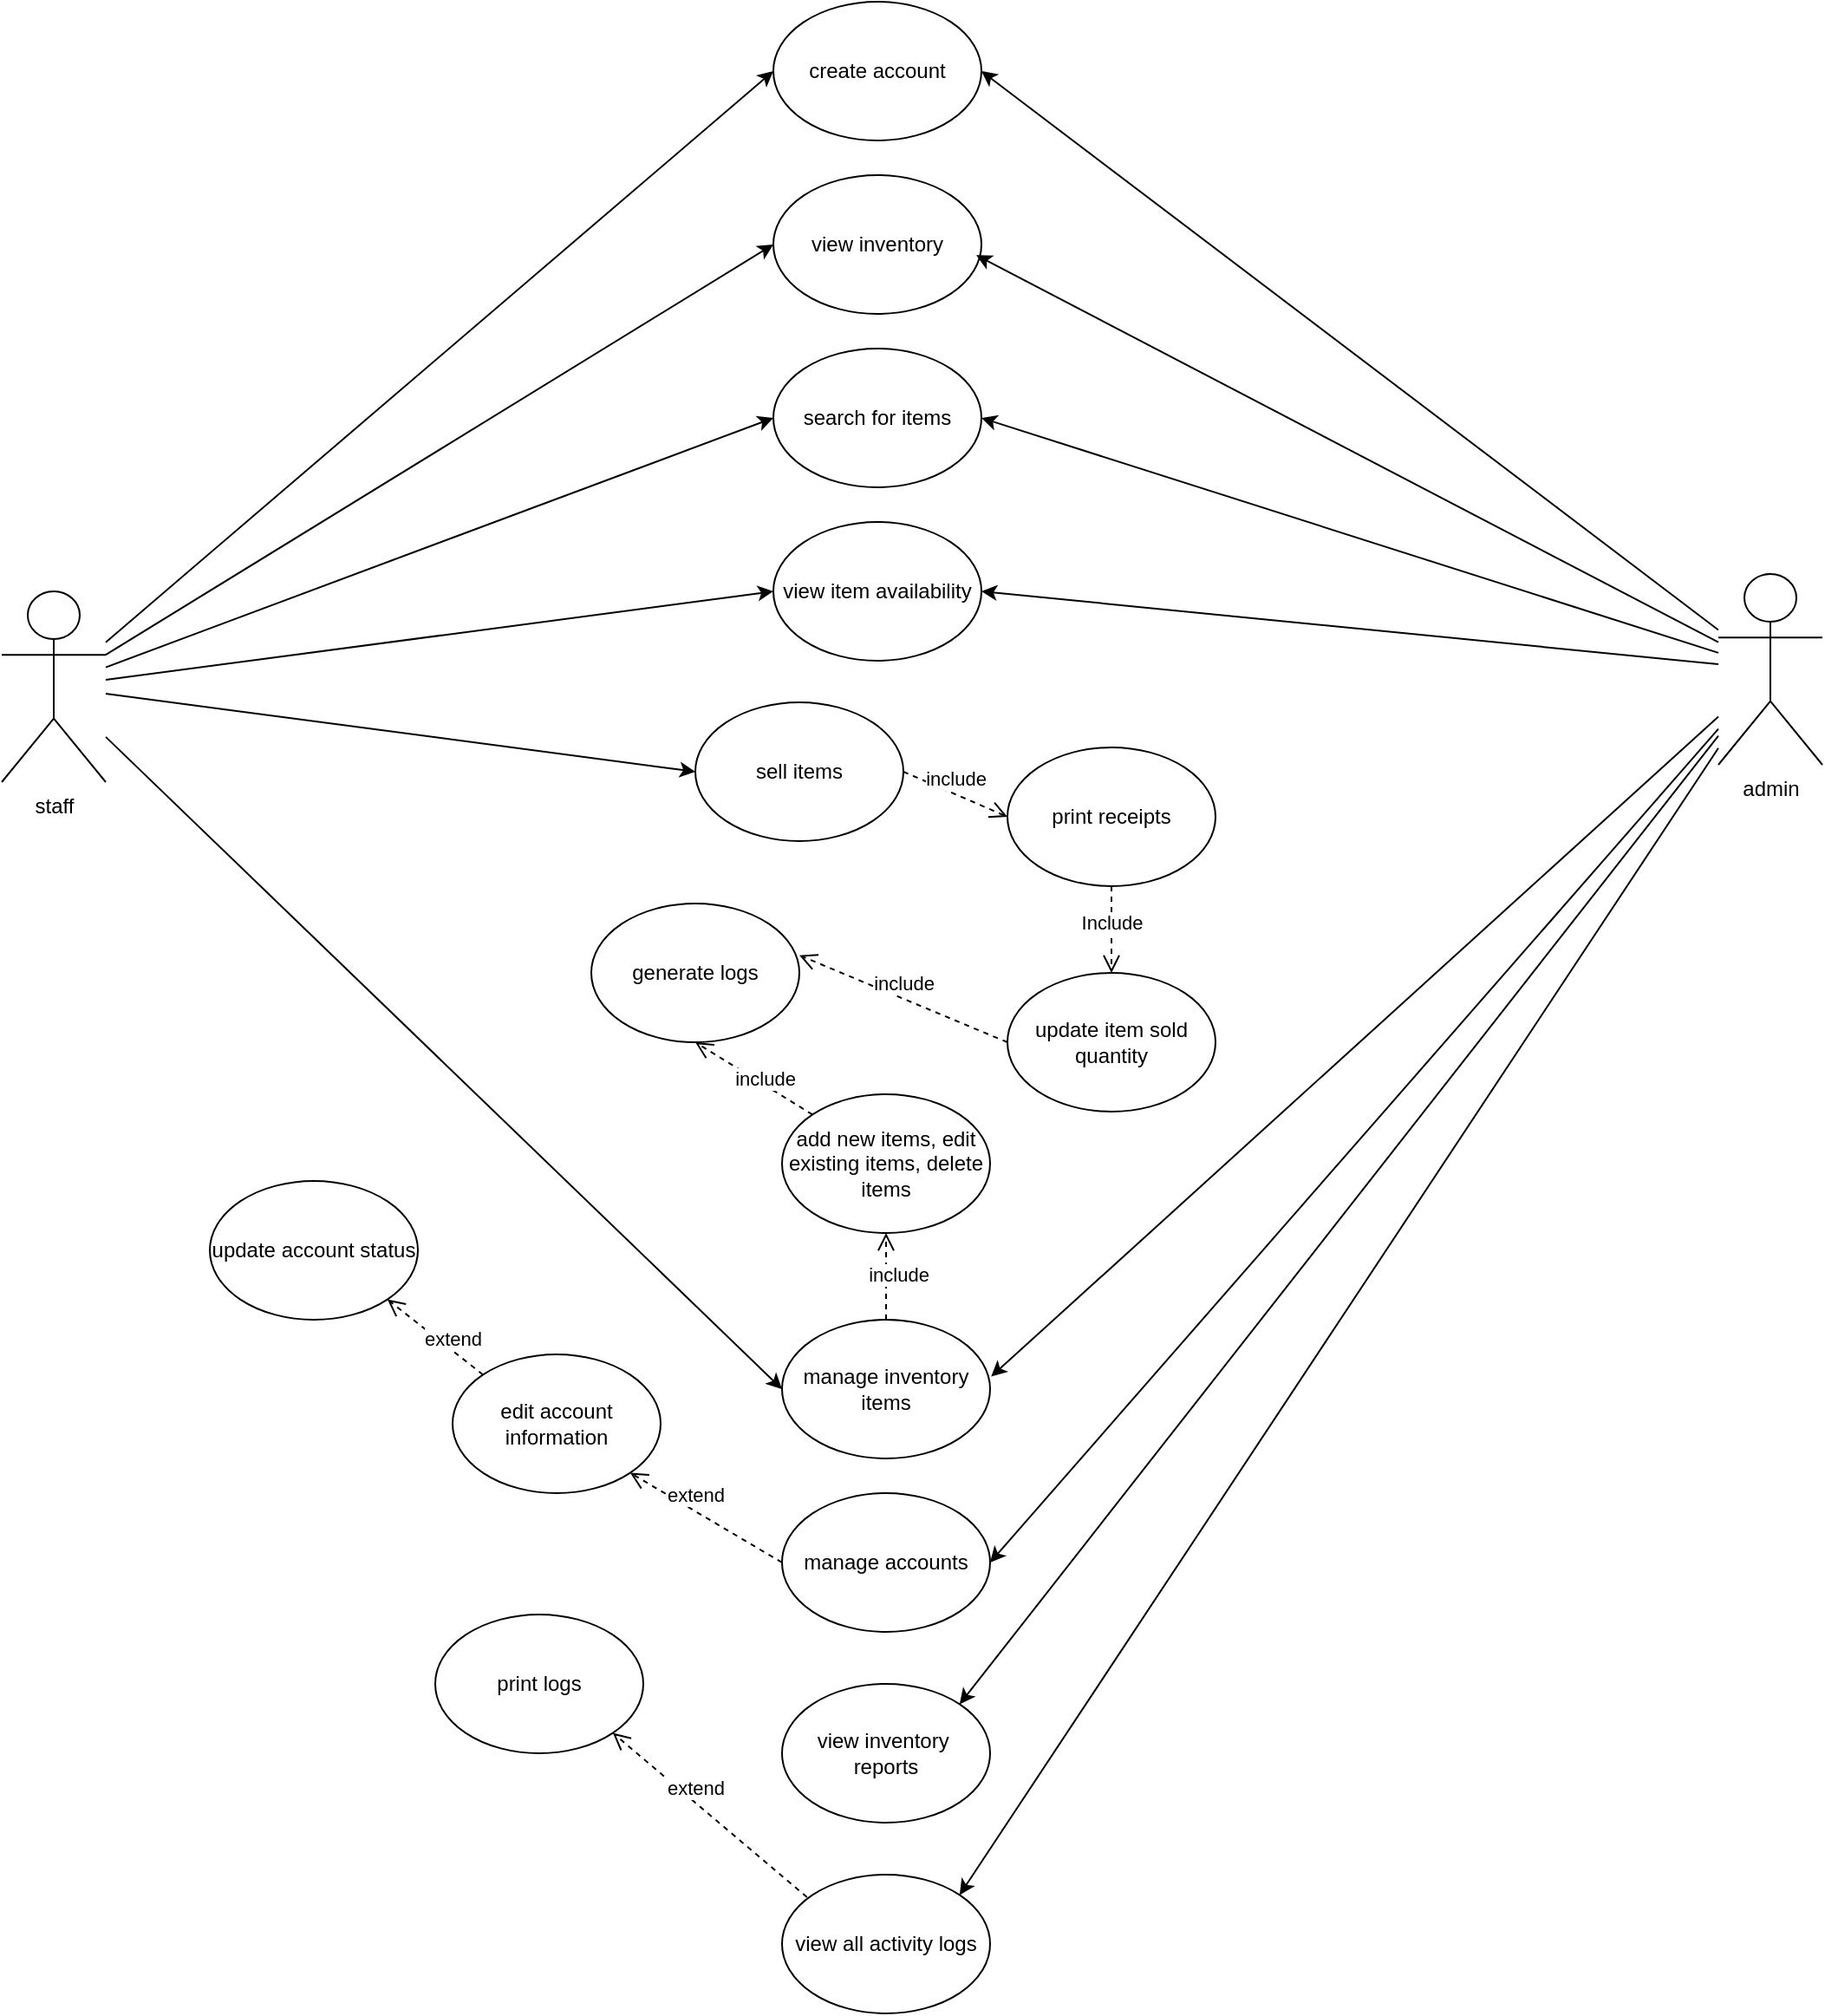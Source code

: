 <mxfile version="24.8.3">
  <diagram name="Page-1" id="LRaRKBfk835JRWkcv5xr">
    <mxGraphModel dx="1434" dy="746" grid="1" gridSize="10" guides="1" tooltips="1" connect="1" arrows="1" fold="1" page="1" pageScale="1" pageWidth="1169" pageHeight="827" math="0" shadow="0">
      <root>
        <mxCell id="0" />
        <mxCell id="1" parent="0" />
        <mxCell id="mD3gu3pqc8jyYLGf_663-7" style="rounded=1;orthogonalLoop=1;jettySize=auto;html=1;entryX=0;entryY=0.5;entryDx=0;entryDy=0;strokeColor=default;" parent="1" source="mD3gu3pqc8jyYLGf_663-1" target="mD3gu3pqc8jyYLGf_663-6" edge="1">
          <mxGeometry relative="1" as="geometry" />
        </mxCell>
        <mxCell id="mD3gu3pqc8jyYLGf_663-11" style="rounded=0;orthogonalLoop=1;jettySize=auto;html=1;entryX=0;entryY=0.5;entryDx=0;entryDy=0;" parent="1" source="mD3gu3pqc8jyYLGf_663-1" target="mD3gu3pqc8jyYLGf_663-8" edge="1">
          <mxGeometry relative="1" as="geometry" />
        </mxCell>
        <mxCell id="mD3gu3pqc8jyYLGf_663-12" style="edgeStyle=none;rounded=0;orthogonalLoop=1;jettySize=auto;html=1;entryX=0;entryY=0.5;entryDx=0;entryDy=0;" parent="1" source="mD3gu3pqc8jyYLGf_663-1" target="mD3gu3pqc8jyYLGf_663-9" edge="1">
          <mxGeometry relative="1" as="geometry" />
        </mxCell>
        <mxCell id="mD3gu3pqc8jyYLGf_663-42" style="edgeStyle=none;rounded=0;orthogonalLoop=1;jettySize=auto;html=1;entryX=0;entryY=0.5;entryDx=0;entryDy=0;" parent="1" source="mD3gu3pqc8jyYLGf_663-1" target="mD3gu3pqc8jyYLGf_663-31" edge="1">
          <mxGeometry relative="1" as="geometry" />
        </mxCell>
        <mxCell id="mD3gu3pqc8jyYLGf_663-43" style="edgeStyle=none;rounded=0;orthogonalLoop=1;jettySize=auto;html=1;entryX=0;entryY=0.5;entryDx=0;entryDy=0;" parent="1" source="mD3gu3pqc8jyYLGf_663-1" target="mD3gu3pqc8jyYLGf_663-32" edge="1">
          <mxGeometry relative="1" as="geometry" />
        </mxCell>
        <mxCell id="mD3gu3pqc8jyYLGf_663-45" style="edgeStyle=none;rounded=0;orthogonalLoop=1;jettySize=auto;html=1;entryX=0;entryY=0.5;entryDx=0;entryDy=0;" parent="1" source="mD3gu3pqc8jyYLGf_663-1" target="mD3gu3pqc8jyYLGf_663-21" edge="1">
          <mxGeometry relative="1" as="geometry" />
        </mxCell>
        <mxCell id="mD3gu3pqc8jyYLGf_663-1" value="staff" style="shape=umlActor;verticalLabelPosition=bottom;verticalAlign=top;html=1;outlineConnect=0;" parent="1" vertex="1">
          <mxGeometry x="60" y="350" width="60" height="110" as="geometry" />
        </mxCell>
        <mxCell id="mD3gu3pqc8jyYLGf_663-15" style="edgeStyle=none;rounded=0;orthogonalLoop=1;jettySize=auto;html=1;entryX=1;entryY=0.5;entryDx=0;entryDy=0;" parent="1" source="mD3gu3pqc8jyYLGf_663-3" target="mD3gu3pqc8jyYLGf_663-6" edge="1">
          <mxGeometry relative="1" as="geometry" />
        </mxCell>
        <mxCell id="mD3gu3pqc8jyYLGf_663-36" style="edgeStyle=none;rounded=0;orthogonalLoop=1;jettySize=auto;html=1;entryX=1;entryY=0.5;entryDx=0;entryDy=0;" parent="1" source="mD3gu3pqc8jyYLGf_663-3" target="mD3gu3pqc8jyYLGf_663-31" edge="1">
          <mxGeometry relative="1" as="geometry" />
        </mxCell>
        <mxCell id="mD3gu3pqc8jyYLGf_663-37" style="edgeStyle=none;rounded=0;orthogonalLoop=1;jettySize=auto;html=1;entryX=1;entryY=0.5;entryDx=0;entryDy=0;" parent="1" source="mD3gu3pqc8jyYLGf_663-3" target="mD3gu3pqc8jyYLGf_663-32" edge="1">
          <mxGeometry relative="1" as="geometry" />
        </mxCell>
        <mxCell id="mD3gu3pqc8jyYLGf_663-50" style="edgeStyle=none;rounded=0;orthogonalLoop=1;jettySize=auto;html=1;entryX=1;entryY=0.5;entryDx=0;entryDy=0;" parent="1" source="mD3gu3pqc8jyYLGf_663-3" target="mD3gu3pqc8jyYLGf_663-47" edge="1">
          <mxGeometry relative="1" as="geometry" />
        </mxCell>
        <mxCell id="mD3gu3pqc8jyYLGf_663-54" style="edgeStyle=none;rounded=0;orthogonalLoop=1;jettySize=auto;html=1;entryX=1;entryY=0;entryDx=0;entryDy=0;" parent="1" source="mD3gu3pqc8jyYLGf_663-3" target="mD3gu3pqc8jyYLGf_663-28" edge="1">
          <mxGeometry relative="1" as="geometry" />
        </mxCell>
        <mxCell id="mD3gu3pqc8jyYLGf_663-57" style="edgeStyle=none;rounded=0;orthogonalLoop=1;jettySize=auto;html=1;entryX=1;entryY=0;entryDx=0;entryDy=0;" parent="1" source="mD3gu3pqc8jyYLGf_663-3" target="mD3gu3pqc8jyYLGf_663-56" edge="1">
          <mxGeometry relative="1" as="geometry" />
        </mxCell>
        <mxCell id="mD3gu3pqc8jyYLGf_663-3" value="admin" style="shape=umlActor;verticalLabelPosition=bottom;verticalAlign=top;html=1;outlineConnect=0;" parent="1" vertex="1">
          <mxGeometry x="1050" y="340" width="60" height="110" as="geometry" />
        </mxCell>
        <mxCell id="mD3gu3pqc8jyYLGf_663-6" value="create account" style="ellipse;whiteSpace=wrap;html=1;" parent="1" vertex="1">
          <mxGeometry x="505" y="10" width="120" height="80" as="geometry" />
        </mxCell>
        <mxCell id="mD3gu3pqc8jyYLGf_663-8" value="view inventory" style="ellipse;whiteSpace=wrap;html=1;" parent="1" vertex="1">
          <mxGeometry x="505" y="110" width="120" height="80" as="geometry" />
        </mxCell>
        <mxCell id="mD3gu3pqc8jyYLGf_663-9" value="sell items" style="ellipse;whiteSpace=wrap;html=1;" parent="1" vertex="1">
          <mxGeometry x="460" y="414" width="120" height="80" as="geometry" />
        </mxCell>
        <mxCell id="mD3gu3pqc8jyYLGf_663-14" style="edgeStyle=none;rounded=0;orthogonalLoop=1;jettySize=auto;html=1;entryX=0.975;entryY=0.577;entryDx=0;entryDy=0;entryPerimeter=0;" parent="1" source="mD3gu3pqc8jyYLGf_663-3" target="mD3gu3pqc8jyYLGf_663-8" edge="1">
          <mxGeometry relative="1" as="geometry" />
        </mxCell>
        <mxCell id="mD3gu3pqc8jyYLGf_663-20" value="include" style="html=1;verticalAlign=bottom;endArrow=open;dashed=1;endSize=8;curved=0;rounded=0;exitX=1;exitY=0.5;exitDx=0;exitDy=0;entryX=0;entryY=0.5;entryDx=0;entryDy=0;" parent="1" source="mD3gu3pqc8jyYLGf_663-9" target="mD3gu3pqc8jyYLGf_663-34" edge="1">
          <mxGeometry relative="1" as="geometry">
            <mxPoint x="570" y="789.43" as="sourcePoint" />
            <mxPoint x="490" y="789.43" as="targetPoint" />
          </mxGeometry>
        </mxCell>
        <mxCell id="mD3gu3pqc8jyYLGf_663-21" value="manage inventory items" style="ellipse;whiteSpace=wrap;html=1;" parent="1" vertex="1">
          <mxGeometry x="510" y="770" width="120" height="80" as="geometry" />
        </mxCell>
        <mxCell id="mD3gu3pqc8jyYLGf_663-23" value="add new items, edit existing items, delete items" style="ellipse;whiteSpace=wrap;html=1;" parent="1" vertex="1">
          <mxGeometry x="510" y="640" width="120" height="80" as="geometry" />
        </mxCell>
        <mxCell id="mD3gu3pqc8jyYLGf_663-24" value="include" style="html=1;verticalAlign=bottom;endArrow=open;dashed=1;endSize=8;curved=0;rounded=0;entryX=0.5;entryY=1;entryDx=0;entryDy=0;exitX=0.5;exitY=0;exitDx=0;exitDy=0;" parent="1" source="mD3gu3pqc8jyYLGf_663-21" target="mD3gu3pqc8jyYLGf_663-23" edge="1">
          <mxGeometry x="-0.31" y="-7" relative="1" as="geometry">
            <mxPoint x="650" y="747" as="sourcePoint" />
            <mxPoint x="650" y="700" as="targetPoint" />
            <mxPoint as="offset" />
          </mxGeometry>
        </mxCell>
        <mxCell id="mD3gu3pqc8jyYLGf_663-28" value="view inventory&amp;nbsp;&lt;div&gt;reports&lt;/div&gt;" style="ellipse;whiteSpace=wrap;html=1;" parent="1" vertex="1">
          <mxGeometry x="510" y="980" width="120" height="80" as="geometry" />
        </mxCell>
        <mxCell id="mD3gu3pqc8jyYLGf_663-31" value="search for items" style="ellipse;whiteSpace=wrap;html=1;" parent="1" vertex="1">
          <mxGeometry x="505" y="210" width="120" height="80" as="geometry" />
        </mxCell>
        <mxCell id="mD3gu3pqc8jyYLGf_663-32" value="view item availability" style="ellipse;whiteSpace=wrap;html=1;" parent="1" vertex="1">
          <mxGeometry x="505" y="310" width="120" height="80" as="geometry" />
        </mxCell>
        <mxCell id="mD3gu3pqc8jyYLGf_663-16" value="update item sold quantity" style="ellipse;whiteSpace=wrap;html=1;" parent="1" vertex="1">
          <mxGeometry x="640" y="570" width="120" height="80" as="geometry" />
        </mxCell>
        <mxCell id="mD3gu3pqc8jyYLGf_663-34" value="print receipts" style="ellipse;whiteSpace=wrap;html=1;" parent="1" vertex="1">
          <mxGeometry x="640" y="440" width="120" height="80" as="geometry" />
        </mxCell>
        <mxCell id="mD3gu3pqc8jyYLGf_663-35" value="Include" style="html=1;verticalAlign=bottom;endArrow=open;dashed=1;endSize=8;curved=0;rounded=0;exitX=0.5;exitY=1;exitDx=0;exitDy=0;entryX=0.5;entryY=0;entryDx=0;entryDy=0;" parent="1" source="mD3gu3pqc8jyYLGf_663-34" target="mD3gu3pqc8jyYLGf_663-16" edge="1">
          <mxGeometry x="0.2" relative="1" as="geometry">
            <mxPoint x="625" y="470" as="sourcePoint" />
            <mxPoint x="660" y="550" as="targetPoint" />
            <mxPoint as="offset" />
          </mxGeometry>
        </mxCell>
        <mxCell id="mD3gu3pqc8jyYLGf_663-39" value="generate logs" style="ellipse;whiteSpace=wrap;html=1;" parent="1" vertex="1">
          <mxGeometry x="400" y="530" width="120" height="80" as="geometry" />
        </mxCell>
        <mxCell id="mD3gu3pqc8jyYLGf_663-40" value="include" style="html=1;verticalAlign=bottom;endArrow=open;dashed=1;endSize=8;curved=0;rounded=0;exitX=0;exitY=0.5;exitDx=0;exitDy=0;entryX=1;entryY=0.373;entryDx=0;entryDy=0;entryPerimeter=0;" parent="1" source="mD3gu3pqc8jyYLGf_663-16" target="mD3gu3pqc8jyYLGf_663-39" edge="1">
          <mxGeometry relative="1" as="geometry">
            <mxPoint x="786" y="507" as="sourcePoint" />
            <mxPoint x="720" y="460" as="targetPoint" />
          </mxGeometry>
        </mxCell>
        <mxCell id="mD3gu3pqc8jyYLGf_663-41" value="include" style="html=1;verticalAlign=bottom;endArrow=open;dashed=1;endSize=8;curved=0;rounded=0;exitX=0;exitY=0;exitDx=0;exitDy=0;entryX=0.5;entryY=1;entryDx=0;entryDy=0;" parent="1" source="mD3gu3pqc8jyYLGf_663-23" target="mD3gu3pqc8jyYLGf_663-39" edge="1">
          <mxGeometry x="-0.254" y="5" relative="1" as="geometry">
            <mxPoint x="748" y="578" as="sourcePoint" />
            <mxPoint x="700" y="630" as="targetPoint" />
            <mxPoint as="offset" />
          </mxGeometry>
        </mxCell>
        <mxCell id="mD3gu3pqc8jyYLGf_663-44" style="edgeStyle=none;rounded=0;orthogonalLoop=1;jettySize=auto;html=1;entryX=1.005;entryY=0.41;entryDx=0;entryDy=0;entryPerimeter=0;" parent="1" source="mD3gu3pqc8jyYLGf_663-3" target="mD3gu3pqc8jyYLGf_663-21" edge="1">
          <mxGeometry relative="1" as="geometry" />
        </mxCell>
        <mxCell id="mD3gu3pqc8jyYLGf_663-47" value="manage accounts" style="ellipse;whiteSpace=wrap;html=1;" parent="1" vertex="1">
          <mxGeometry x="510" y="870" width="120" height="80" as="geometry" />
        </mxCell>
        <mxCell id="mD3gu3pqc8jyYLGf_663-48" value="edit account information" style="ellipse;whiteSpace=wrap;html=1;" parent="1" vertex="1">
          <mxGeometry x="320" y="790" width="120" height="80" as="geometry" />
        </mxCell>
        <mxCell id="mD3gu3pqc8jyYLGf_663-49" value="extend" style="html=1;verticalAlign=bottom;endArrow=open;dashed=1;endSize=8;curved=0;rounded=0;entryX=1;entryY=1;entryDx=0;entryDy=0;exitX=0;exitY=0.5;exitDx=0;exitDy=0;" parent="1" source="mD3gu3pqc8jyYLGf_663-47" target="mD3gu3pqc8jyYLGf_663-48" edge="1">
          <mxGeometry x="0.149" relative="1" as="geometry">
            <mxPoint x="670" y="757" as="sourcePoint" />
            <mxPoint x="660" y="710" as="targetPoint" />
            <mxPoint as="offset" />
          </mxGeometry>
        </mxCell>
        <mxCell id="mD3gu3pqc8jyYLGf_663-52" value="update account status" style="ellipse;whiteSpace=wrap;html=1;" parent="1" vertex="1">
          <mxGeometry x="180" y="690" width="120" height="80" as="geometry" />
        </mxCell>
        <mxCell id="mD3gu3pqc8jyYLGf_663-53" value="extend" style="html=1;verticalAlign=bottom;endArrow=open;dashed=1;endSize=8;curved=0;rounded=0;entryX=1;entryY=1;entryDx=0;entryDy=0;exitX=0;exitY=0;exitDx=0;exitDy=0;" parent="1" source="mD3gu3pqc8jyYLGf_663-48" target="mD3gu3pqc8jyYLGf_663-52" edge="1">
          <mxGeometry x="-0.4" y="2" relative="1" as="geometry">
            <mxPoint x="712" y="938" as="sourcePoint" />
            <mxPoint x="780" y="973" as="targetPoint" />
            <mxPoint as="offset" />
          </mxGeometry>
        </mxCell>
        <mxCell id="mD3gu3pqc8jyYLGf_663-56" value="view all activity logs" style="ellipse;whiteSpace=wrap;html=1;" parent="1" vertex="1">
          <mxGeometry x="510" y="1090" width="120" height="80" as="geometry" />
        </mxCell>
        <mxCell id="mD3gu3pqc8jyYLGf_663-58" value="print logs" style="ellipse;whiteSpace=wrap;html=1;" parent="1" vertex="1">
          <mxGeometry x="310" y="940" width="120" height="80" as="geometry" />
        </mxCell>
        <mxCell id="mD3gu3pqc8jyYLGf_663-60" value="extend" style="html=1;verticalAlign=bottom;endArrow=open;dashed=1;endSize=8;curved=0;rounded=0;entryX=1;entryY=1;entryDx=0;entryDy=0;exitX=0.12;exitY=0.162;exitDx=0;exitDy=0;exitPerimeter=0;" parent="1" source="mD3gu3pqc8jyYLGf_663-56" target="mD3gu3pqc8jyYLGf_663-58" edge="1">
          <mxGeometry x="0.149" relative="1" as="geometry">
            <mxPoint x="557" y="961" as="sourcePoint" />
            <mxPoint x="595" y="1000" as="targetPoint" />
            <mxPoint as="offset" />
          </mxGeometry>
        </mxCell>
      </root>
    </mxGraphModel>
  </diagram>
</mxfile>
